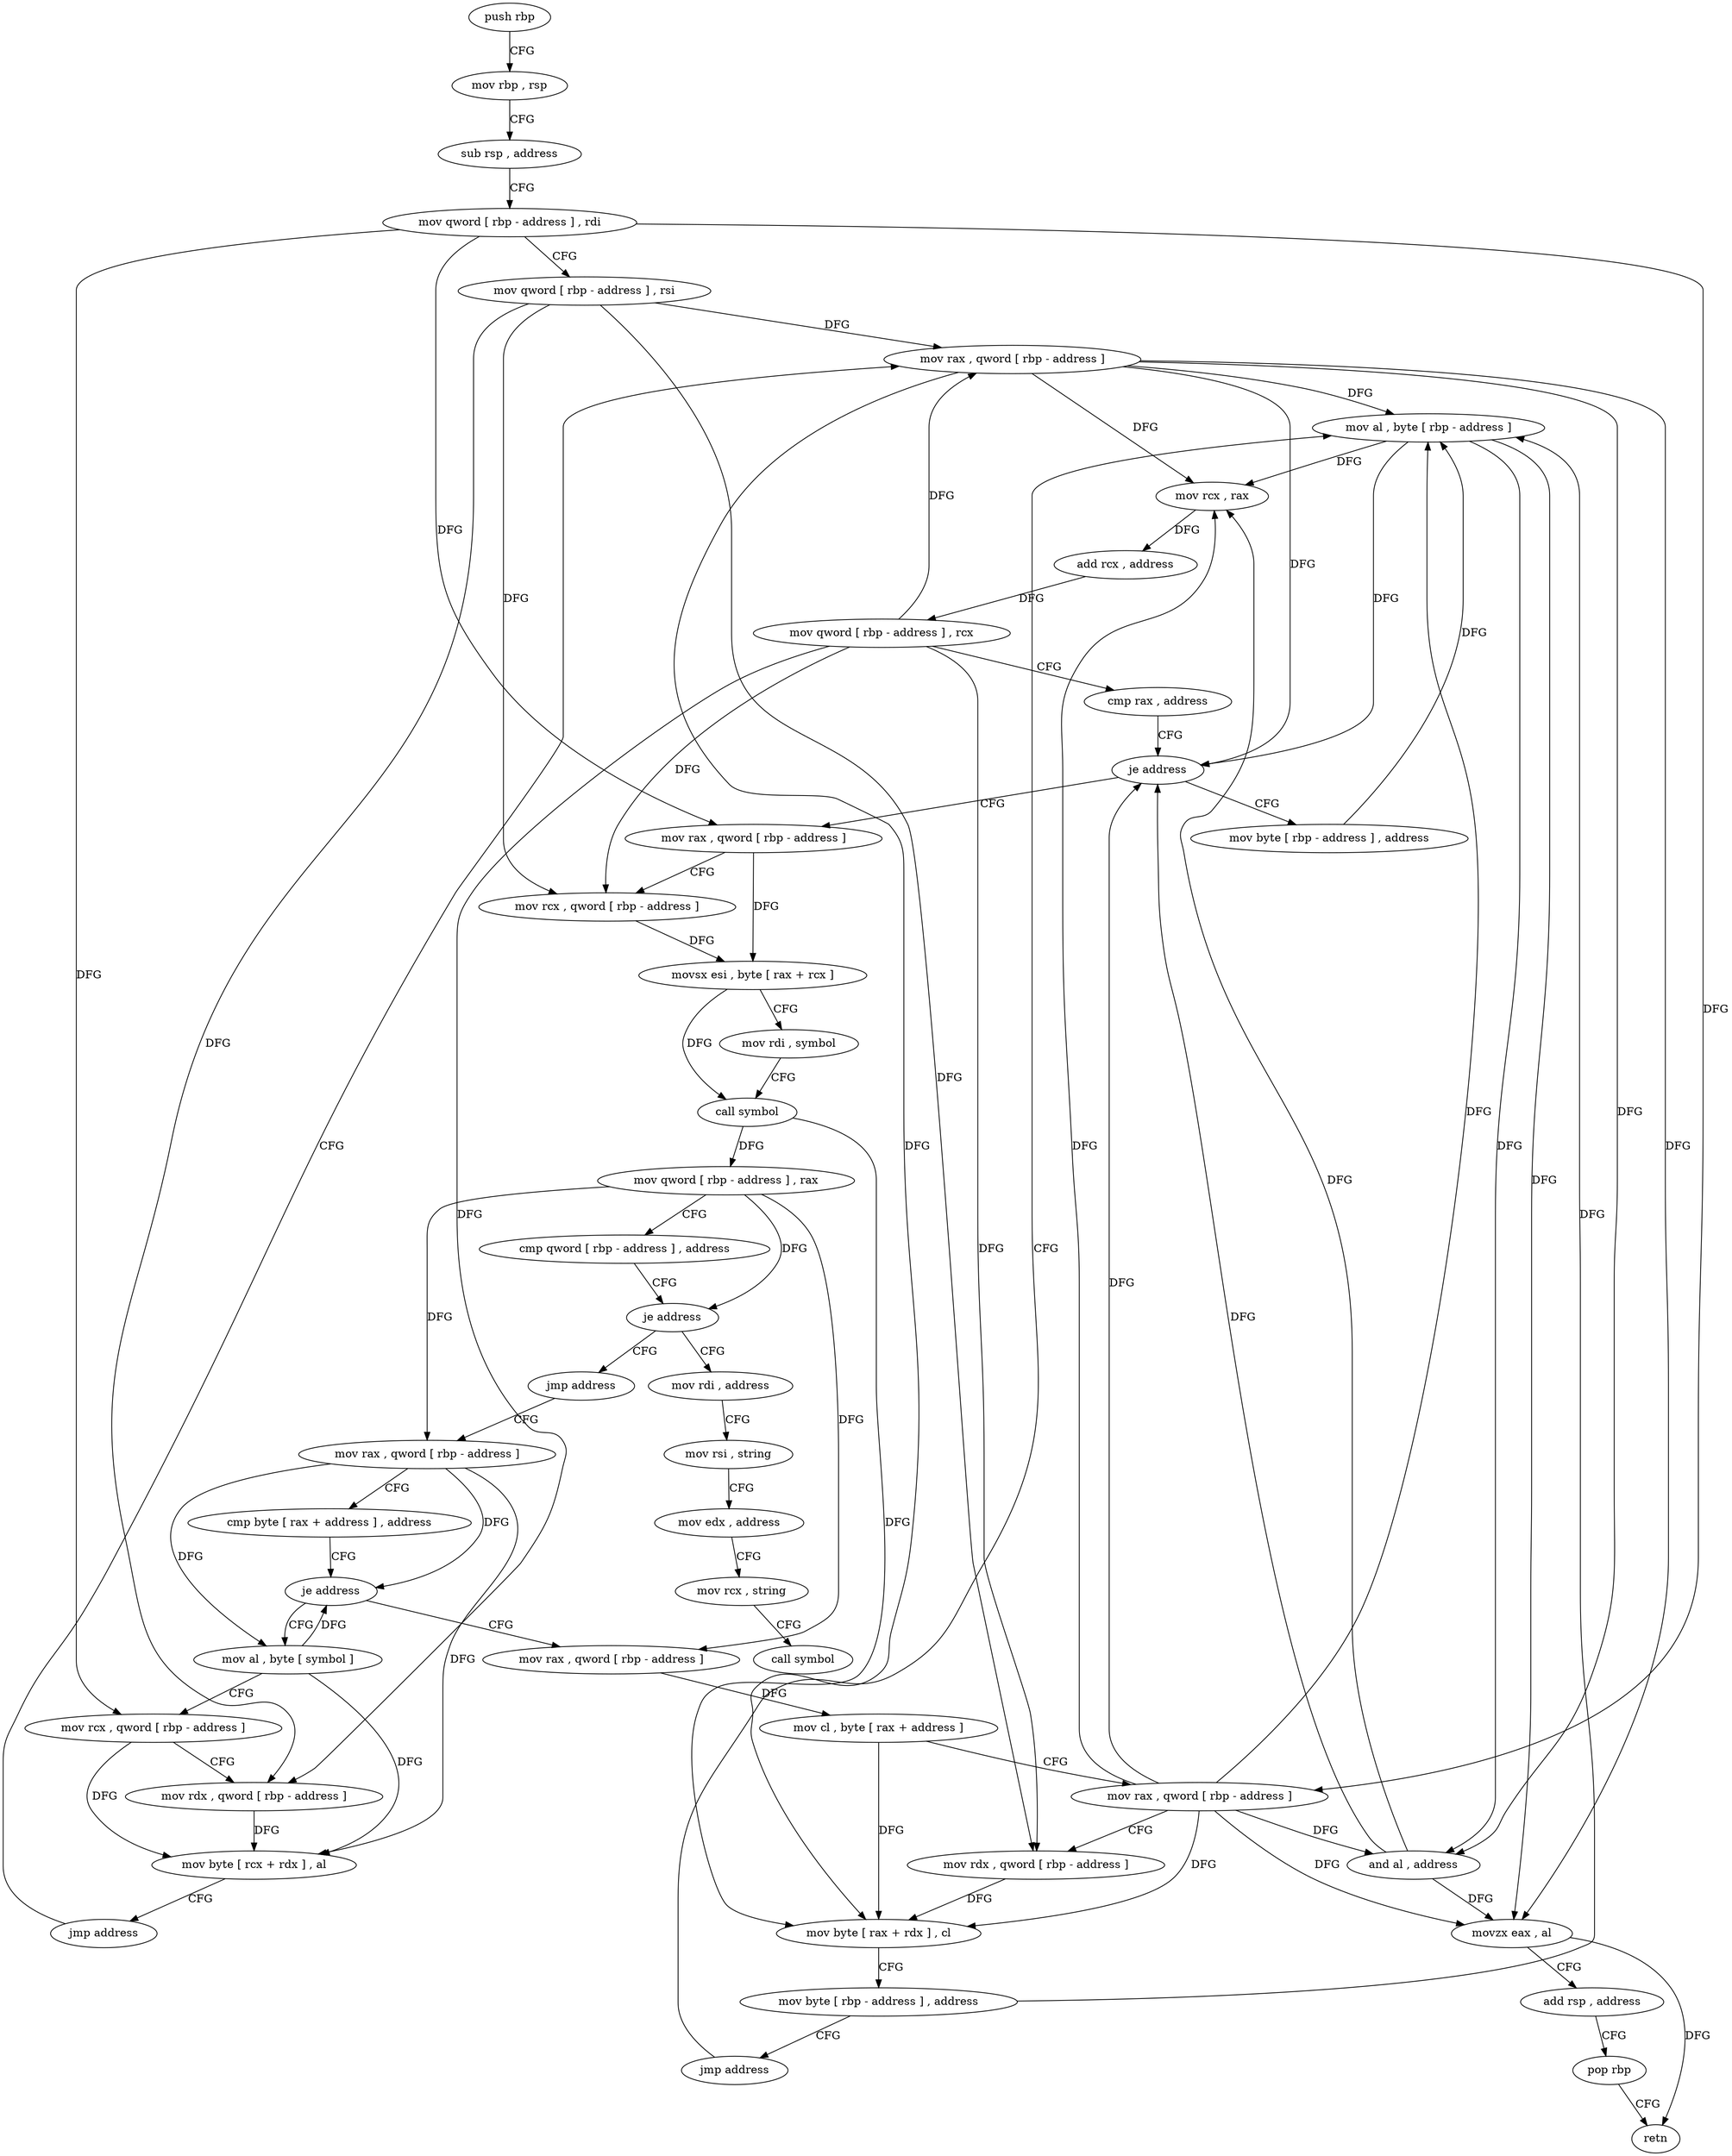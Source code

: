digraph "func" {
"4212368" [label = "push rbp" ]
"4212369" [label = "mov rbp , rsp" ]
"4212372" [label = "sub rsp , address" ]
"4212376" [label = "mov qword [ rbp - address ] , rdi" ]
"4212380" [label = "mov qword [ rbp - address ] , rsi" ]
"4212384" [label = "mov rax , qword [ rbp - address ]" ]
"4212563" [label = "mov byte [ rbp - address ] , address" ]
"4212567" [label = "mov al , byte [ rbp - address ]" ]
"4212412" [label = "mov rax , qword [ rbp - address ]" ]
"4212416" [label = "mov rcx , qword [ rbp - address ]" ]
"4212420" [label = "movsx esi , byte [ rax + rcx ]" ]
"4212424" [label = "mov rdi , symbol" ]
"4212434" [label = "call symbol" ]
"4212439" [label = "mov qword [ rbp - address ] , rax" ]
"4212443" [label = "cmp qword [ rbp - address ] , address" ]
"4212448" [label = "je address" ]
"4212459" [label = "mov rdi , address" ]
"4212454" [label = "jmp address" ]
"4212469" [label = "mov rsi , string" ]
"4212479" [label = "mov edx , address" ]
"4212484" [label = "mov rcx , string" ]
"4212494" [label = "call symbol" ]
"4212499" [label = "mov rax , qword [ rbp - address ]" ]
"4212503" [label = "cmp byte [ rax + address ] , address" ]
"4212507" [label = "je address" ]
"4212540" [label = "mov al , byte [ symbol ]" ]
"4212513" [label = "mov rax , qword [ rbp - address ]" ]
"4212547" [label = "mov rcx , qword [ rbp - address ]" ]
"4212551" [label = "mov rdx , qword [ rbp - address ]" ]
"4212555" [label = "mov byte [ rcx + rdx ] , al" ]
"4212558" [label = "jmp address" ]
"4212517" [label = "mov cl , byte [ rax + address ]" ]
"4212520" [label = "mov rax , qword [ rbp - address ]" ]
"4212524" [label = "mov rdx , qword [ rbp - address ]" ]
"4212528" [label = "mov byte [ rax + rdx ] , cl" ]
"4212531" [label = "mov byte [ rbp - address ] , address" ]
"4212535" [label = "jmp address" ]
"4212388" [label = "mov rcx , rax" ]
"4212391" [label = "add rcx , address" ]
"4212398" [label = "mov qword [ rbp - address ] , rcx" ]
"4212402" [label = "cmp rax , address" ]
"4212406" [label = "je address" ]
"4212570" [label = "and al , address" ]
"4212572" [label = "movzx eax , al" ]
"4212575" [label = "add rsp , address" ]
"4212579" [label = "pop rbp" ]
"4212580" [label = "retn" ]
"4212368" -> "4212369" [ label = "CFG" ]
"4212369" -> "4212372" [ label = "CFG" ]
"4212372" -> "4212376" [ label = "CFG" ]
"4212376" -> "4212380" [ label = "CFG" ]
"4212376" -> "4212412" [ label = "DFG" ]
"4212376" -> "4212547" [ label = "DFG" ]
"4212376" -> "4212520" [ label = "DFG" ]
"4212380" -> "4212384" [ label = "DFG" ]
"4212380" -> "4212416" [ label = "DFG" ]
"4212380" -> "4212551" [ label = "DFG" ]
"4212380" -> "4212524" [ label = "DFG" ]
"4212384" -> "4212388" [ label = "DFG" ]
"4212384" -> "4212406" [ label = "DFG" ]
"4212384" -> "4212567" [ label = "DFG" ]
"4212384" -> "4212570" [ label = "DFG" ]
"4212384" -> "4212572" [ label = "DFG" ]
"4212384" -> "4212528" [ label = "DFG" ]
"4212563" -> "4212567" [ label = "DFG" ]
"4212567" -> "4212570" [ label = "DFG" ]
"4212567" -> "4212388" [ label = "DFG" ]
"4212567" -> "4212406" [ label = "DFG" ]
"4212567" -> "4212572" [ label = "DFG" ]
"4212412" -> "4212416" [ label = "CFG" ]
"4212412" -> "4212420" [ label = "DFG" ]
"4212416" -> "4212420" [ label = "DFG" ]
"4212420" -> "4212424" [ label = "CFG" ]
"4212420" -> "4212434" [ label = "DFG" ]
"4212424" -> "4212434" [ label = "CFG" ]
"4212434" -> "4212439" [ label = "DFG" ]
"4212434" -> "4212528" [ label = "DFG" ]
"4212439" -> "4212443" [ label = "CFG" ]
"4212439" -> "4212448" [ label = "DFG" ]
"4212439" -> "4212499" [ label = "DFG" ]
"4212439" -> "4212513" [ label = "DFG" ]
"4212443" -> "4212448" [ label = "CFG" ]
"4212448" -> "4212459" [ label = "CFG" ]
"4212448" -> "4212454" [ label = "CFG" ]
"4212459" -> "4212469" [ label = "CFG" ]
"4212454" -> "4212499" [ label = "CFG" ]
"4212469" -> "4212479" [ label = "CFG" ]
"4212479" -> "4212484" [ label = "CFG" ]
"4212484" -> "4212494" [ label = "CFG" ]
"4212499" -> "4212503" [ label = "CFG" ]
"4212499" -> "4212507" [ label = "DFG" ]
"4212499" -> "4212540" [ label = "DFG" ]
"4212499" -> "4212555" [ label = "DFG" ]
"4212503" -> "4212507" [ label = "CFG" ]
"4212507" -> "4212540" [ label = "CFG" ]
"4212507" -> "4212513" [ label = "CFG" ]
"4212540" -> "4212547" [ label = "CFG" ]
"4212540" -> "4212507" [ label = "DFG" ]
"4212540" -> "4212555" [ label = "DFG" ]
"4212513" -> "4212517" [ label = "DFG" ]
"4212547" -> "4212551" [ label = "CFG" ]
"4212547" -> "4212555" [ label = "DFG" ]
"4212551" -> "4212555" [ label = "DFG" ]
"4212555" -> "4212558" [ label = "CFG" ]
"4212558" -> "4212384" [ label = "CFG" ]
"4212517" -> "4212520" [ label = "CFG" ]
"4212517" -> "4212528" [ label = "DFG" ]
"4212520" -> "4212524" [ label = "CFG" ]
"4212520" -> "4212388" [ label = "DFG" ]
"4212520" -> "4212406" [ label = "DFG" ]
"4212520" -> "4212570" [ label = "DFG" ]
"4212520" -> "4212572" [ label = "DFG" ]
"4212520" -> "4212567" [ label = "DFG" ]
"4212520" -> "4212528" [ label = "DFG" ]
"4212524" -> "4212528" [ label = "DFG" ]
"4212528" -> "4212531" [ label = "CFG" ]
"4212531" -> "4212535" [ label = "CFG" ]
"4212531" -> "4212567" [ label = "DFG" ]
"4212535" -> "4212567" [ label = "CFG" ]
"4212388" -> "4212391" [ label = "DFG" ]
"4212391" -> "4212398" [ label = "DFG" ]
"4212398" -> "4212402" [ label = "CFG" ]
"4212398" -> "4212384" [ label = "DFG" ]
"4212398" -> "4212416" [ label = "DFG" ]
"4212398" -> "4212551" [ label = "DFG" ]
"4212398" -> "4212524" [ label = "DFG" ]
"4212402" -> "4212406" [ label = "CFG" ]
"4212406" -> "4212563" [ label = "CFG" ]
"4212406" -> "4212412" [ label = "CFG" ]
"4212570" -> "4212572" [ label = "DFG" ]
"4212570" -> "4212388" [ label = "DFG" ]
"4212570" -> "4212406" [ label = "DFG" ]
"4212572" -> "4212575" [ label = "CFG" ]
"4212572" -> "4212580" [ label = "DFG" ]
"4212575" -> "4212579" [ label = "CFG" ]
"4212579" -> "4212580" [ label = "CFG" ]
}
